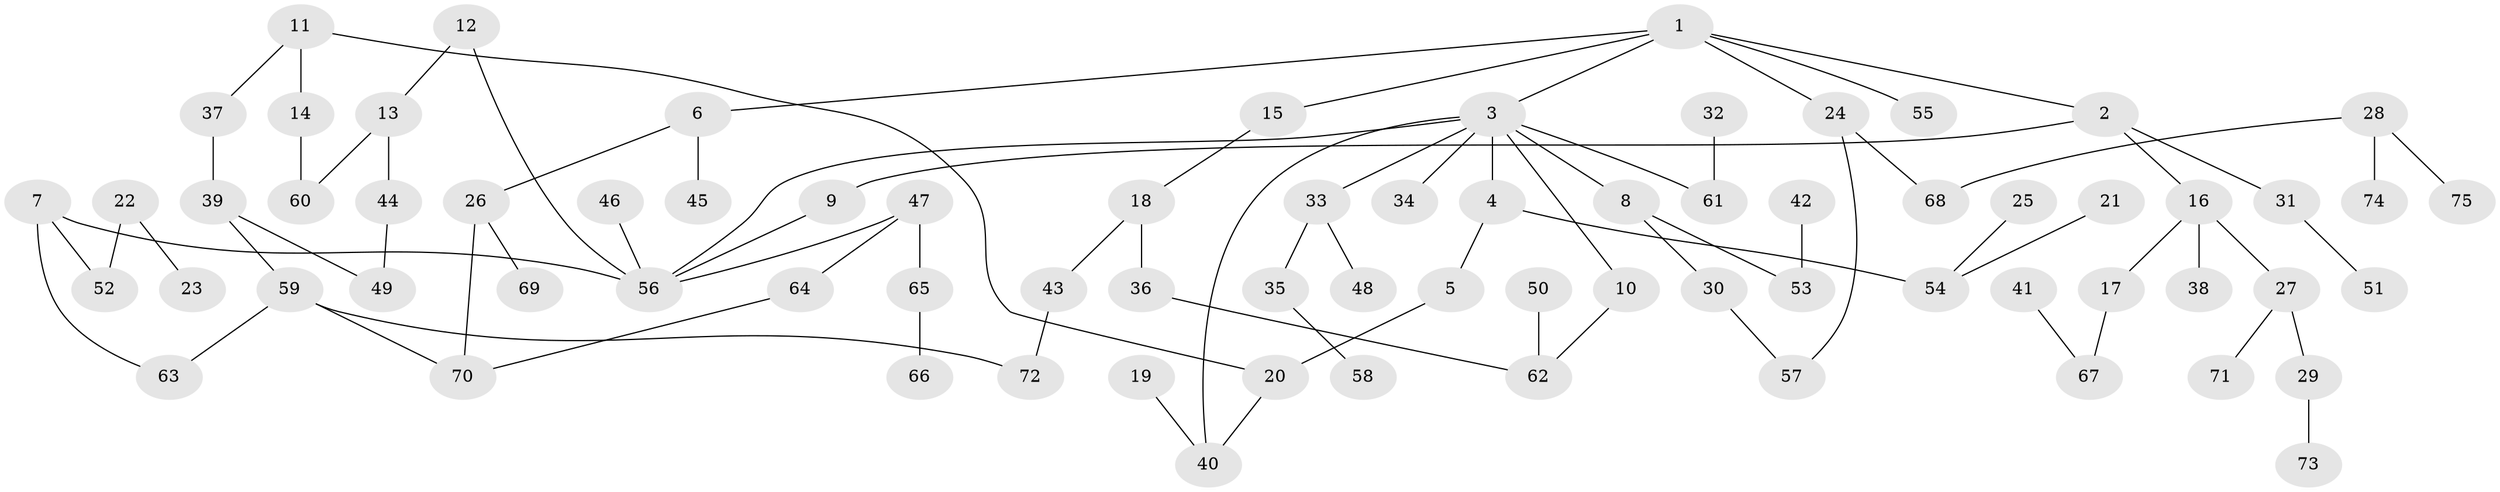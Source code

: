 // original degree distribution, {4: 0.10377358490566038, 6: 0.009433962264150943, 9: 0.009433962264150943, 3: 0.16981132075471697, 7: 0.009433962264150943, 2: 0.3018867924528302, 1: 0.3867924528301887, 5: 0.009433962264150943}
// Generated by graph-tools (version 1.1) at 2025/36/03/04/25 23:36:08]
// undirected, 75 vertices, 84 edges
graph export_dot {
  node [color=gray90,style=filled];
  1;
  2;
  3;
  4;
  5;
  6;
  7;
  8;
  9;
  10;
  11;
  12;
  13;
  14;
  15;
  16;
  17;
  18;
  19;
  20;
  21;
  22;
  23;
  24;
  25;
  26;
  27;
  28;
  29;
  30;
  31;
  32;
  33;
  34;
  35;
  36;
  37;
  38;
  39;
  40;
  41;
  42;
  43;
  44;
  45;
  46;
  47;
  48;
  49;
  50;
  51;
  52;
  53;
  54;
  55;
  56;
  57;
  58;
  59;
  60;
  61;
  62;
  63;
  64;
  65;
  66;
  67;
  68;
  69;
  70;
  71;
  72;
  73;
  74;
  75;
  1 -- 2 [weight=1.0];
  1 -- 3 [weight=1.0];
  1 -- 6 [weight=1.0];
  1 -- 15 [weight=1.0];
  1 -- 24 [weight=1.0];
  1 -- 55 [weight=1.0];
  2 -- 9 [weight=1.0];
  2 -- 16 [weight=1.0];
  2 -- 31 [weight=1.0];
  3 -- 4 [weight=1.0];
  3 -- 8 [weight=1.0];
  3 -- 10 [weight=1.0];
  3 -- 33 [weight=1.0];
  3 -- 34 [weight=1.0];
  3 -- 40 [weight=1.0];
  3 -- 56 [weight=1.0];
  3 -- 61 [weight=1.0];
  4 -- 5 [weight=1.0];
  4 -- 54 [weight=1.0];
  5 -- 20 [weight=1.0];
  6 -- 26 [weight=1.0];
  6 -- 45 [weight=1.0];
  7 -- 52 [weight=1.0];
  7 -- 56 [weight=1.0];
  7 -- 63 [weight=1.0];
  8 -- 30 [weight=1.0];
  8 -- 53 [weight=1.0];
  9 -- 56 [weight=1.0];
  10 -- 62 [weight=1.0];
  11 -- 14 [weight=1.0];
  11 -- 20 [weight=1.0];
  11 -- 37 [weight=1.0];
  12 -- 13 [weight=1.0];
  12 -- 56 [weight=1.0];
  13 -- 44 [weight=1.0];
  13 -- 60 [weight=1.0];
  14 -- 60 [weight=1.0];
  15 -- 18 [weight=1.0];
  16 -- 17 [weight=1.0];
  16 -- 27 [weight=1.0];
  16 -- 38 [weight=1.0];
  17 -- 67 [weight=1.0];
  18 -- 36 [weight=1.0];
  18 -- 43 [weight=1.0];
  19 -- 40 [weight=1.0];
  20 -- 40 [weight=1.0];
  21 -- 54 [weight=1.0];
  22 -- 23 [weight=1.0];
  22 -- 52 [weight=1.0];
  24 -- 57 [weight=1.0];
  24 -- 68 [weight=1.0];
  25 -- 54 [weight=1.0];
  26 -- 69 [weight=1.0];
  26 -- 70 [weight=1.0];
  27 -- 29 [weight=1.0];
  27 -- 71 [weight=1.0];
  28 -- 68 [weight=1.0];
  28 -- 74 [weight=1.0];
  28 -- 75 [weight=1.0];
  29 -- 73 [weight=1.0];
  30 -- 57 [weight=1.0];
  31 -- 51 [weight=1.0];
  32 -- 61 [weight=1.0];
  33 -- 35 [weight=1.0];
  33 -- 48 [weight=1.0];
  35 -- 58 [weight=1.0];
  36 -- 62 [weight=1.0];
  37 -- 39 [weight=1.0];
  39 -- 49 [weight=1.0];
  39 -- 59 [weight=1.0];
  41 -- 67 [weight=1.0];
  42 -- 53 [weight=1.0];
  43 -- 72 [weight=1.0];
  44 -- 49 [weight=1.0];
  46 -- 56 [weight=1.0];
  47 -- 56 [weight=1.0];
  47 -- 64 [weight=1.0];
  47 -- 65 [weight=1.0];
  50 -- 62 [weight=1.0];
  59 -- 63 [weight=1.0];
  59 -- 70 [weight=1.0];
  59 -- 72 [weight=1.0];
  64 -- 70 [weight=1.0];
  65 -- 66 [weight=1.0];
}
